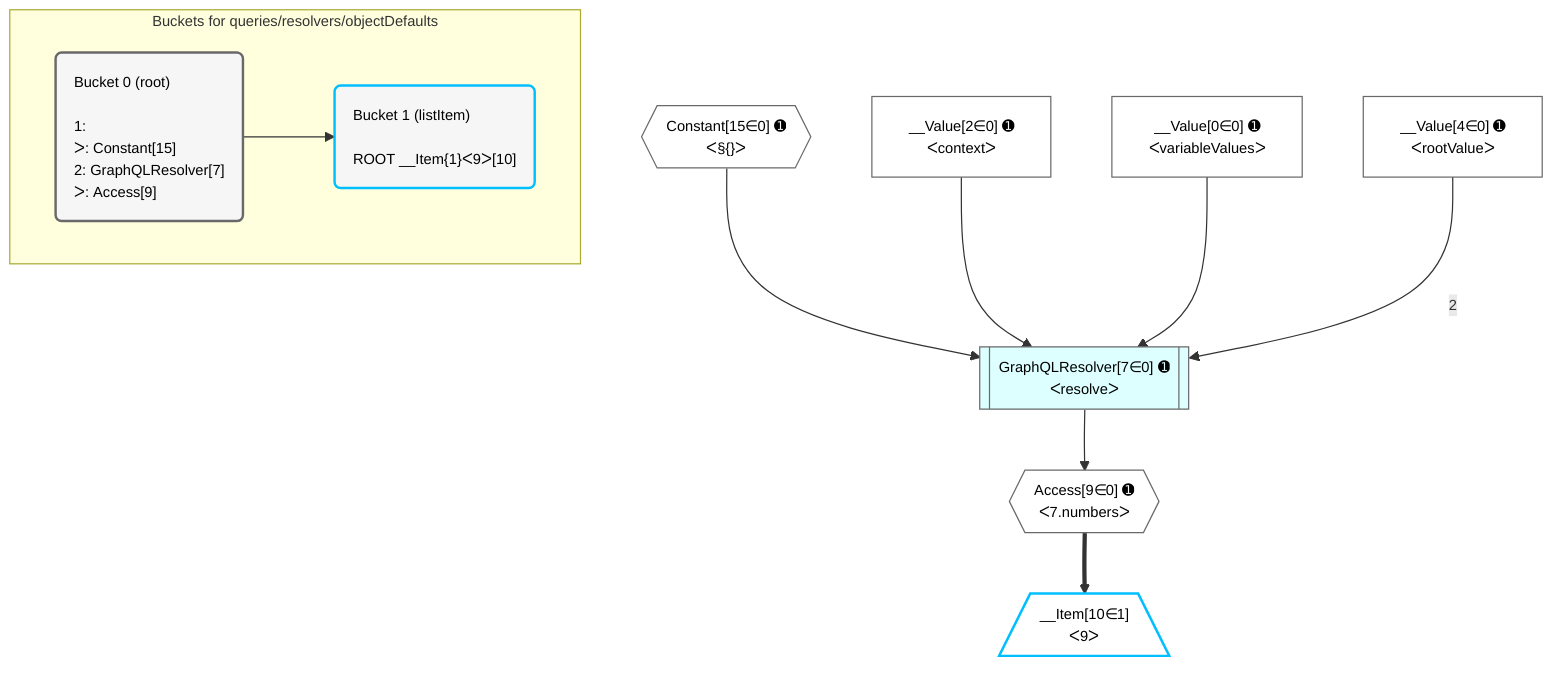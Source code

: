 %%{init: {'themeVariables': { 'fontSize': '12px'}}}%%
graph TD
    classDef path fill:#eee,stroke:#000,color:#000
    classDef plan fill:#fff,stroke-width:1px,color:#000
    classDef itemplan fill:#fff,stroke-width:2px,color:#000
    classDef unbatchedplan fill:#dff,stroke-width:1px,color:#000
    classDef sideeffectplan fill:#fcc,stroke-width:2px,color:#000
    classDef bucket fill:#f6f6f6,color:#000,stroke-width:2px,text-align:left


    %% plan dependencies
    GraphQLResolver7[["GraphQLResolver[7∈0] ➊<br />ᐸresolveᐳ"]]:::unbatchedplan
    __Value4["__Value[4∈0] ➊<br />ᐸrootValueᐳ"]:::plan
    Constant15{{"Constant[15∈0] ➊<br />ᐸ§{}ᐳ"}}:::plan
    __Value2["__Value[2∈0] ➊<br />ᐸcontextᐳ"]:::plan
    __Value0["__Value[0∈0] ➊<br />ᐸvariableValuesᐳ"]:::plan
    Constant15 & __Value2 & __Value0 --> GraphQLResolver7
    __Value4 -- 2 --> GraphQLResolver7
    Access9{{"Access[9∈0] ➊<br />ᐸ7.numbersᐳ"}}:::plan
    GraphQLResolver7 --> Access9
    __Item10[/"__Item[10∈1]<br />ᐸ9ᐳ"\]:::itemplan
    Access9 ==> __Item10

    %% define steps

    subgraph "Buckets for queries/resolvers/objectDefaults"
    Bucket0("Bucket 0 (root)<br /><br />1: <br />ᐳ: Constant[15]<br />2: GraphQLResolver[7]<br />ᐳ: Access[9]"):::bucket
    classDef bucket0 stroke:#696969
    class Bucket0,__Value0,__Value2,__Value4,GraphQLResolver7,Access9,Constant15 bucket0
    Bucket1("Bucket 1 (listItem)<br /><br />ROOT __Item{1}ᐸ9ᐳ[10]"):::bucket
    classDef bucket1 stroke:#00bfff
    class Bucket1,__Item10 bucket1
    Bucket0 --> Bucket1
    end